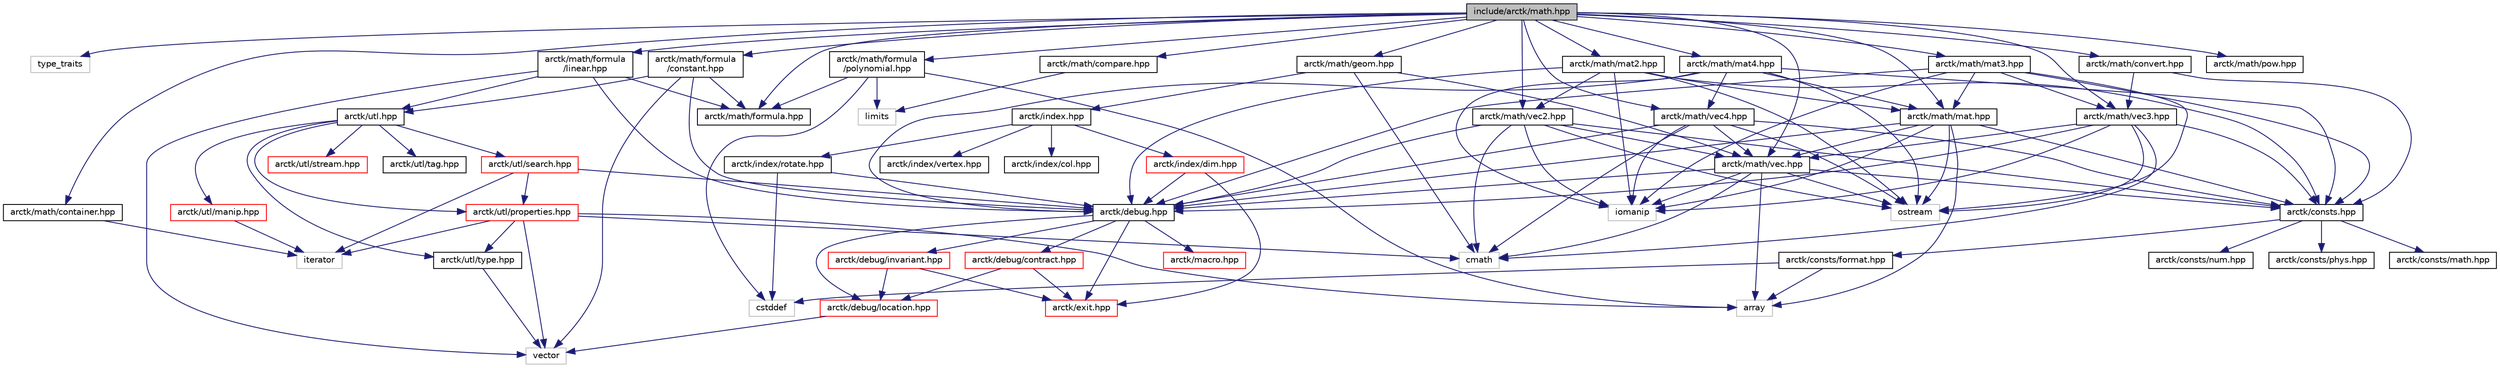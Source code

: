 digraph "include/arctk/math.hpp"
{
  bgcolor="transparent";
  edge [fontname="Helvetica",fontsize="10",labelfontname="Helvetica",labelfontsize="10"];
  node [fontname="Helvetica",fontsize="10",shape=record];
  Node0 [label="include/arctk/math.hpp",height=0.2,width=0.4,color="black", fillcolor="grey75", style="filled", fontcolor="black"];
  Node0 -> Node1 [color="midnightblue",fontsize="10",style="solid",fontname="Helvetica"];
  Node1 [label="type_traits",height=0.2,width=0.4,color="grey75"];
  Node0 -> Node2 [color="midnightblue",fontsize="10",style="solid",fontname="Helvetica"];
  Node2 [label="arctk/math/compare.hpp",height=0.2,width=0.4,color="black",URL="$compare_8hpp.html"];
  Node2 -> Node3 [color="midnightblue",fontsize="10",style="solid",fontname="Helvetica"];
  Node3 [label="limits",height=0.2,width=0.4,color="grey75"];
  Node0 -> Node4 [color="midnightblue",fontsize="10",style="solid",fontname="Helvetica"];
  Node4 [label="arctk/math/container.hpp",height=0.2,width=0.4,color="black",URL="$container_8hpp.html"];
  Node4 -> Node5 [color="midnightblue",fontsize="10",style="solid",fontname="Helvetica"];
  Node5 [label="iterator",height=0.2,width=0.4,color="grey75"];
  Node0 -> Node6 [color="midnightblue",fontsize="10",style="solid",fontname="Helvetica"];
  Node6 [label="arctk/math/convert.hpp",height=0.2,width=0.4,color="black",URL="$math_2convert_8hpp.html"];
  Node6 -> Node7 [color="midnightblue",fontsize="10",style="solid",fontname="Helvetica"];
  Node7 [label="arctk/consts.hpp",height=0.2,width=0.4,color="black",URL="$consts_8hpp.html"];
  Node7 -> Node8 [color="midnightblue",fontsize="10",style="solid",fontname="Helvetica"];
  Node8 [label="arctk/consts/format.hpp",height=0.2,width=0.4,color="black",URL="$consts_2format_8hpp.html"];
  Node8 -> Node9 [color="midnightblue",fontsize="10",style="solid",fontname="Helvetica"];
  Node9 [label="array",height=0.2,width=0.4,color="grey75"];
  Node8 -> Node10 [color="midnightblue",fontsize="10",style="solid",fontname="Helvetica"];
  Node10 [label="cstddef",height=0.2,width=0.4,color="grey75"];
  Node7 -> Node11 [color="midnightblue",fontsize="10",style="solid",fontname="Helvetica"];
  Node11 [label="arctk/consts/math.hpp",height=0.2,width=0.4,color="black",URL="$consts_2math_8hpp.html"];
  Node7 -> Node12 [color="midnightblue",fontsize="10",style="solid",fontname="Helvetica"];
  Node12 [label="arctk/consts/num.hpp",height=0.2,width=0.4,color="black",URL="$num_8hpp.html"];
  Node7 -> Node13 [color="midnightblue",fontsize="10",style="solid",fontname="Helvetica"];
  Node13 [label="arctk/consts/phys.hpp",height=0.2,width=0.4,color="black",URL="$consts_2phys_8hpp.html"];
  Node6 -> Node14 [color="midnightblue",fontsize="10",style="solid",fontname="Helvetica"];
  Node14 [label="arctk/math/vec3.hpp",height=0.2,width=0.4,color="black",URL="$vec3_8hpp.html"];
  Node14 -> Node15 [color="midnightblue",fontsize="10",style="solid",fontname="Helvetica"];
  Node15 [label="cmath",height=0.2,width=0.4,color="grey75"];
  Node14 -> Node16 [color="midnightblue",fontsize="10",style="solid",fontname="Helvetica"];
  Node16 [label="iomanip",height=0.2,width=0.4,color="grey75"];
  Node14 -> Node17 [color="midnightblue",fontsize="10",style="solid",fontname="Helvetica"];
  Node17 [label="ostream",height=0.2,width=0.4,color="grey75"];
  Node14 -> Node7 [color="midnightblue",fontsize="10",style="solid",fontname="Helvetica"];
  Node14 -> Node18 [color="midnightblue",fontsize="10",style="solid",fontname="Helvetica"];
  Node18 [label="arctk/debug.hpp",height=0.2,width=0.4,color="black",URL="$debug_8hpp.html"];
  Node18 -> Node19 [color="midnightblue",fontsize="10",style="solid",fontname="Helvetica"];
  Node19 [label="arctk/debug/contract.hpp",height=0.2,width=0.4,color="red",URL="$contract_8hpp.html"];
  Node19 -> Node22 [color="midnightblue",fontsize="10",style="solid",fontname="Helvetica"];
  Node22 [label="arctk/debug/location.hpp",height=0.2,width=0.4,color="red",URL="$location_8hpp.html"];
  Node22 -> Node29 [color="midnightblue",fontsize="10",style="solid",fontname="Helvetica"];
  Node29 [label="vector",height=0.2,width=0.4,color="grey75"];
  Node19 -> Node30 [color="midnightblue",fontsize="10",style="solid",fontname="Helvetica"];
  Node30 [label="arctk/exit.hpp",height=0.2,width=0.4,color="red",URL="$exit_8hpp.html"];
  Node18 -> Node33 [color="midnightblue",fontsize="10",style="solid",fontname="Helvetica"];
  Node33 [label="arctk/debug/invariant.hpp",height=0.2,width=0.4,color="red",URL="$invariant_8hpp.html"];
  Node33 -> Node22 [color="midnightblue",fontsize="10",style="solid",fontname="Helvetica"];
  Node33 -> Node30 [color="midnightblue",fontsize="10",style="solid",fontname="Helvetica"];
  Node18 -> Node22 [color="midnightblue",fontsize="10",style="solid",fontname="Helvetica"];
  Node18 -> Node30 [color="midnightblue",fontsize="10",style="solid",fontname="Helvetica"];
  Node18 -> Node35 [color="midnightblue",fontsize="10",style="solid",fontname="Helvetica"];
  Node35 [label="arctk/macro.hpp",height=0.2,width=0.4,color="red",URL="$macro_8hpp.html"];
  Node14 -> Node37 [color="midnightblue",fontsize="10",style="solid",fontname="Helvetica"];
  Node37 [label="arctk/math/vec.hpp",height=0.2,width=0.4,color="black",URL="$vec_8hpp.html"];
  Node37 -> Node9 [color="midnightblue",fontsize="10",style="solid",fontname="Helvetica"];
  Node37 -> Node15 [color="midnightblue",fontsize="10",style="solid",fontname="Helvetica"];
  Node37 -> Node16 [color="midnightblue",fontsize="10",style="solid",fontname="Helvetica"];
  Node37 -> Node17 [color="midnightblue",fontsize="10",style="solid",fontname="Helvetica"];
  Node37 -> Node7 [color="midnightblue",fontsize="10",style="solid",fontname="Helvetica"];
  Node37 -> Node18 [color="midnightblue",fontsize="10",style="solid",fontname="Helvetica"];
  Node0 -> Node38 [color="midnightblue",fontsize="10",style="solid",fontname="Helvetica"];
  Node38 [label="arctk/math/formula.hpp",height=0.2,width=0.4,color="black",URL="$formula_8hpp.html"];
  Node0 -> Node39 [color="midnightblue",fontsize="10",style="solid",fontname="Helvetica"];
  Node39 [label="arctk/math/formula\l/constant.hpp",height=0.2,width=0.4,color="black",URL="$math_2formula_2constant_8hpp.html"];
  Node39 -> Node29 [color="midnightblue",fontsize="10",style="solid",fontname="Helvetica"];
  Node39 -> Node18 [color="midnightblue",fontsize="10",style="solid",fontname="Helvetica"];
  Node39 -> Node38 [color="midnightblue",fontsize="10",style="solid",fontname="Helvetica"];
  Node39 -> Node40 [color="midnightblue",fontsize="10",style="solid",fontname="Helvetica"];
  Node40 [label="arctk/utl.hpp",height=0.2,width=0.4,color="black",URL="$utl_8hpp.html"];
  Node40 -> Node41 [color="midnightblue",fontsize="10",style="solid",fontname="Helvetica"];
  Node41 [label="arctk/utl/manip.hpp",height=0.2,width=0.4,color="red",URL="$manip_8hpp.html"];
  Node41 -> Node5 [color="midnightblue",fontsize="10",style="solid",fontname="Helvetica"];
  Node40 -> Node43 [color="midnightblue",fontsize="10",style="solid",fontname="Helvetica"];
  Node43 [label="arctk/utl/properties.hpp",height=0.2,width=0.4,color="red",URL="$properties_8hpp.html"];
  Node43 -> Node9 [color="midnightblue",fontsize="10",style="solid",fontname="Helvetica"];
  Node43 -> Node15 [color="midnightblue",fontsize="10",style="solid",fontname="Helvetica"];
  Node43 -> Node5 [color="midnightblue",fontsize="10",style="solid",fontname="Helvetica"];
  Node43 -> Node29 [color="midnightblue",fontsize="10",style="solid",fontname="Helvetica"];
  Node43 -> Node44 [color="midnightblue",fontsize="10",style="solid",fontname="Helvetica"];
  Node44 [label="arctk/utl/type.hpp",height=0.2,width=0.4,color="black",URL="$type_8hpp.html"];
  Node44 -> Node29 [color="midnightblue",fontsize="10",style="solid",fontname="Helvetica"];
  Node40 -> Node45 [color="midnightblue",fontsize="10",style="solid",fontname="Helvetica"];
  Node45 [label="arctk/utl/search.hpp",height=0.2,width=0.4,color="red",URL="$search_8hpp.html"];
  Node45 -> Node5 [color="midnightblue",fontsize="10",style="solid",fontname="Helvetica"];
  Node45 -> Node18 [color="midnightblue",fontsize="10",style="solid",fontname="Helvetica"];
  Node45 -> Node43 [color="midnightblue",fontsize="10",style="solid",fontname="Helvetica"];
  Node40 -> Node46 [color="midnightblue",fontsize="10",style="solid",fontname="Helvetica"];
  Node46 [label="arctk/utl/stream.hpp",height=0.2,width=0.4,color="red",URL="$stream_8hpp.html"];
  Node40 -> Node47 [color="midnightblue",fontsize="10",style="solid",fontname="Helvetica"];
  Node47 [label="arctk/utl/tag.hpp",height=0.2,width=0.4,color="black",URL="$tag_8hpp.html"];
  Node40 -> Node44 [color="midnightblue",fontsize="10",style="solid",fontname="Helvetica"];
  Node0 -> Node48 [color="midnightblue",fontsize="10",style="solid",fontname="Helvetica"];
  Node48 [label="arctk/math/formula\l/linear.hpp",height=0.2,width=0.4,color="black",URL="$math_2formula_2linear_8hpp.html"];
  Node48 -> Node29 [color="midnightblue",fontsize="10",style="solid",fontname="Helvetica"];
  Node48 -> Node18 [color="midnightblue",fontsize="10",style="solid",fontname="Helvetica"];
  Node48 -> Node38 [color="midnightblue",fontsize="10",style="solid",fontname="Helvetica"];
  Node48 -> Node40 [color="midnightblue",fontsize="10",style="solid",fontname="Helvetica"];
  Node0 -> Node49 [color="midnightblue",fontsize="10",style="solid",fontname="Helvetica"];
  Node49 [label="arctk/math/formula\l/polynomial.hpp",height=0.2,width=0.4,color="black",URL="$polynomial_8hpp.html"];
  Node49 -> Node9 [color="midnightblue",fontsize="10",style="solid",fontname="Helvetica"];
  Node49 -> Node10 [color="midnightblue",fontsize="10",style="solid",fontname="Helvetica"];
  Node49 -> Node3 [color="midnightblue",fontsize="10",style="solid",fontname="Helvetica"];
  Node49 -> Node38 [color="midnightblue",fontsize="10",style="solid",fontname="Helvetica"];
  Node0 -> Node50 [color="midnightblue",fontsize="10",style="solid",fontname="Helvetica"];
  Node50 [label="arctk/math/geom.hpp",height=0.2,width=0.4,color="black",URL="$math_2geom_8hpp.html"];
  Node50 -> Node15 [color="midnightblue",fontsize="10",style="solid",fontname="Helvetica"];
  Node50 -> Node51 [color="midnightblue",fontsize="10",style="solid",fontname="Helvetica"];
  Node51 [label="arctk/index.hpp",height=0.2,width=0.4,color="black",URL="$index_8hpp.html"];
  Node51 -> Node52 [color="midnightblue",fontsize="10",style="solid",fontname="Helvetica"];
  Node52 [label="arctk/index/col.hpp",height=0.2,width=0.4,color="black",URL="$index_2col_8hpp.html"];
  Node51 -> Node53 [color="midnightblue",fontsize="10",style="solid",fontname="Helvetica"];
  Node53 [label="arctk/index/dim.hpp",height=0.2,width=0.4,color="red",URL="$dim_8hpp.html"];
  Node53 -> Node18 [color="midnightblue",fontsize="10",style="solid",fontname="Helvetica"];
  Node53 -> Node30 [color="midnightblue",fontsize="10",style="solid",fontname="Helvetica"];
  Node51 -> Node54 [color="midnightblue",fontsize="10",style="solid",fontname="Helvetica"];
  Node54 [label="arctk/index/rotate.hpp",height=0.2,width=0.4,color="black",URL="$rotate_8hpp.html"];
  Node54 -> Node10 [color="midnightblue",fontsize="10",style="solid",fontname="Helvetica"];
  Node54 -> Node18 [color="midnightblue",fontsize="10",style="solid",fontname="Helvetica"];
  Node51 -> Node55 [color="midnightblue",fontsize="10",style="solid",fontname="Helvetica"];
  Node55 [label="arctk/index/vertex.hpp",height=0.2,width=0.4,color="black",URL="$vertex_8hpp.html"];
  Node50 -> Node37 [color="midnightblue",fontsize="10",style="solid",fontname="Helvetica"];
  Node0 -> Node56 [color="midnightblue",fontsize="10",style="solid",fontname="Helvetica"];
  Node56 [label="arctk/math/mat.hpp",height=0.2,width=0.4,color="black",URL="$mat_8hpp.html"];
  Node56 -> Node9 [color="midnightblue",fontsize="10",style="solid",fontname="Helvetica"];
  Node56 -> Node16 [color="midnightblue",fontsize="10",style="solid",fontname="Helvetica"];
  Node56 -> Node17 [color="midnightblue",fontsize="10",style="solid",fontname="Helvetica"];
  Node56 -> Node7 [color="midnightblue",fontsize="10",style="solid",fontname="Helvetica"];
  Node56 -> Node18 [color="midnightblue",fontsize="10",style="solid",fontname="Helvetica"];
  Node56 -> Node37 [color="midnightblue",fontsize="10",style="solid",fontname="Helvetica"];
  Node0 -> Node57 [color="midnightblue",fontsize="10",style="solid",fontname="Helvetica"];
  Node57 [label="arctk/math/mat2.hpp",height=0.2,width=0.4,color="black",URL="$mat2_8hpp.html"];
  Node57 -> Node16 [color="midnightblue",fontsize="10",style="solid",fontname="Helvetica"];
  Node57 -> Node17 [color="midnightblue",fontsize="10",style="solid",fontname="Helvetica"];
  Node57 -> Node7 [color="midnightblue",fontsize="10",style="solid",fontname="Helvetica"];
  Node57 -> Node18 [color="midnightblue",fontsize="10",style="solid",fontname="Helvetica"];
  Node57 -> Node56 [color="midnightblue",fontsize="10",style="solid",fontname="Helvetica"];
  Node57 -> Node58 [color="midnightblue",fontsize="10",style="solid",fontname="Helvetica"];
  Node58 [label="arctk/math/vec2.hpp",height=0.2,width=0.4,color="black",URL="$vec2_8hpp.html"];
  Node58 -> Node15 [color="midnightblue",fontsize="10",style="solid",fontname="Helvetica"];
  Node58 -> Node16 [color="midnightblue",fontsize="10",style="solid",fontname="Helvetica"];
  Node58 -> Node17 [color="midnightblue",fontsize="10",style="solid",fontname="Helvetica"];
  Node58 -> Node7 [color="midnightblue",fontsize="10",style="solid",fontname="Helvetica"];
  Node58 -> Node18 [color="midnightblue",fontsize="10",style="solid",fontname="Helvetica"];
  Node58 -> Node37 [color="midnightblue",fontsize="10",style="solid",fontname="Helvetica"];
  Node0 -> Node59 [color="midnightblue",fontsize="10",style="solid",fontname="Helvetica"];
  Node59 [label="arctk/math/mat3.hpp",height=0.2,width=0.4,color="black",URL="$mat3_8hpp.html"];
  Node59 -> Node16 [color="midnightblue",fontsize="10",style="solid",fontname="Helvetica"];
  Node59 -> Node17 [color="midnightblue",fontsize="10",style="solid",fontname="Helvetica"];
  Node59 -> Node7 [color="midnightblue",fontsize="10",style="solid",fontname="Helvetica"];
  Node59 -> Node18 [color="midnightblue",fontsize="10",style="solid",fontname="Helvetica"];
  Node59 -> Node56 [color="midnightblue",fontsize="10",style="solid",fontname="Helvetica"];
  Node59 -> Node14 [color="midnightblue",fontsize="10",style="solid",fontname="Helvetica"];
  Node0 -> Node60 [color="midnightblue",fontsize="10",style="solid",fontname="Helvetica"];
  Node60 [label="arctk/math/mat4.hpp",height=0.2,width=0.4,color="black",URL="$mat4_8hpp.html"];
  Node60 -> Node16 [color="midnightblue",fontsize="10",style="solid",fontname="Helvetica"];
  Node60 -> Node17 [color="midnightblue",fontsize="10",style="solid",fontname="Helvetica"];
  Node60 -> Node7 [color="midnightblue",fontsize="10",style="solid",fontname="Helvetica"];
  Node60 -> Node18 [color="midnightblue",fontsize="10",style="solid",fontname="Helvetica"];
  Node60 -> Node56 [color="midnightblue",fontsize="10",style="solid",fontname="Helvetica"];
  Node60 -> Node61 [color="midnightblue",fontsize="10",style="solid",fontname="Helvetica"];
  Node61 [label="arctk/math/vec4.hpp",height=0.2,width=0.4,color="black",URL="$vec4_8hpp.html"];
  Node61 -> Node15 [color="midnightblue",fontsize="10",style="solid",fontname="Helvetica"];
  Node61 -> Node16 [color="midnightblue",fontsize="10",style="solid",fontname="Helvetica"];
  Node61 -> Node17 [color="midnightblue",fontsize="10",style="solid",fontname="Helvetica"];
  Node61 -> Node7 [color="midnightblue",fontsize="10",style="solid",fontname="Helvetica"];
  Node61 -> Node18 [color="midnightblue",fontsize="10",style="solid",fontname="Helvetica"];
  Node61 -> Node37 [color="midnightblue",fontsize="10",style="solid",fontname="Helvetica"];
  Node0 -> Node62 [color="midnightblue",fontsize="10",style="solid",fontname="Helvetica"];
  Node62 [label="arctk/math/pow.hpp",height=0.2,width=0.4,color="black",URL="$pow_8hpp.html"];
  Node0 -> Node37 [color="midnightblue",fontsize="10",style="solid",fontname="Helvetica"];
  Node0 -> Node58 [color="midnightblue",fontsize="10",style="solid",fontname="Helvetica"];
  Node0 -> Node14 [color="midnightblue",fontsize="10",style="solid",fontname="Helvetica"];
  Node0 -> Node61 [color="midnightblue",fontsize="10",style="solid",fontname="Helvetica"];
}
